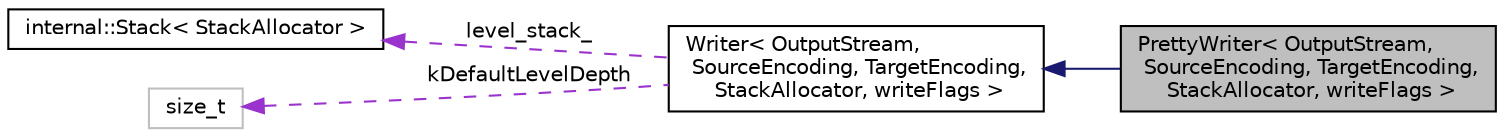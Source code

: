 digraph "PrettyWriter&lt; OutputStream, SourceEncoding, TargetEncoding, StackAllocator, writeFlags &gt;"
{
  edge [fontname="Helvetica",fontsize="10",labelfontname="Helvetica",labelfontsize="10"];
  node [fontname="Helvetica",fontsize="10",shape=record];
  rankdir="LR";
  Node2 [label="PrettyWriter\< OutputStream,\l SourceEncoding, TargetEncoding,\l StackAllocator, writeFlags \>",height=0.2,width=0.4,color="black", fillcolor="grey75", style="filled", fontcolor="black"];
  Node3 -> Node2 [dir="back",color="midnightblue",fontsize="10",style="solid",fontname="Helvetica"];
  Node3 [label="Writer\< OutputStream,\l SourceEncoding, TargetEncoding,\l StackAllocator, writeFlags \>",height=0.2,width=0.4,color="black", fillcolor="white", style="filled",URL="$class_writer.html",tooltip="JSON writer. "];
  Node4 -> Node3 [dir="back",color="darkorchid3",fontsize="10",style="dashed",label=" level_stack_" ,fontname="Helvetica"];
  Node4 [label="internal::Stack\< StackAllocator \>",height=0.2,width=0.4,color="black", fillcolor="white", style="filled",URL="$classinternal_1_1_stack.html"];
  Node5 -> Node3 [dir="back",color="darkorchid3",fontsize="10",style="dashed",label=" kDefaultLevelDepth" ,fontname="Helvetica"];
  Node5 [label="size_t",height=0.2,width=0.4,color="grey75", fillcolor="white", style="filled"];
}
